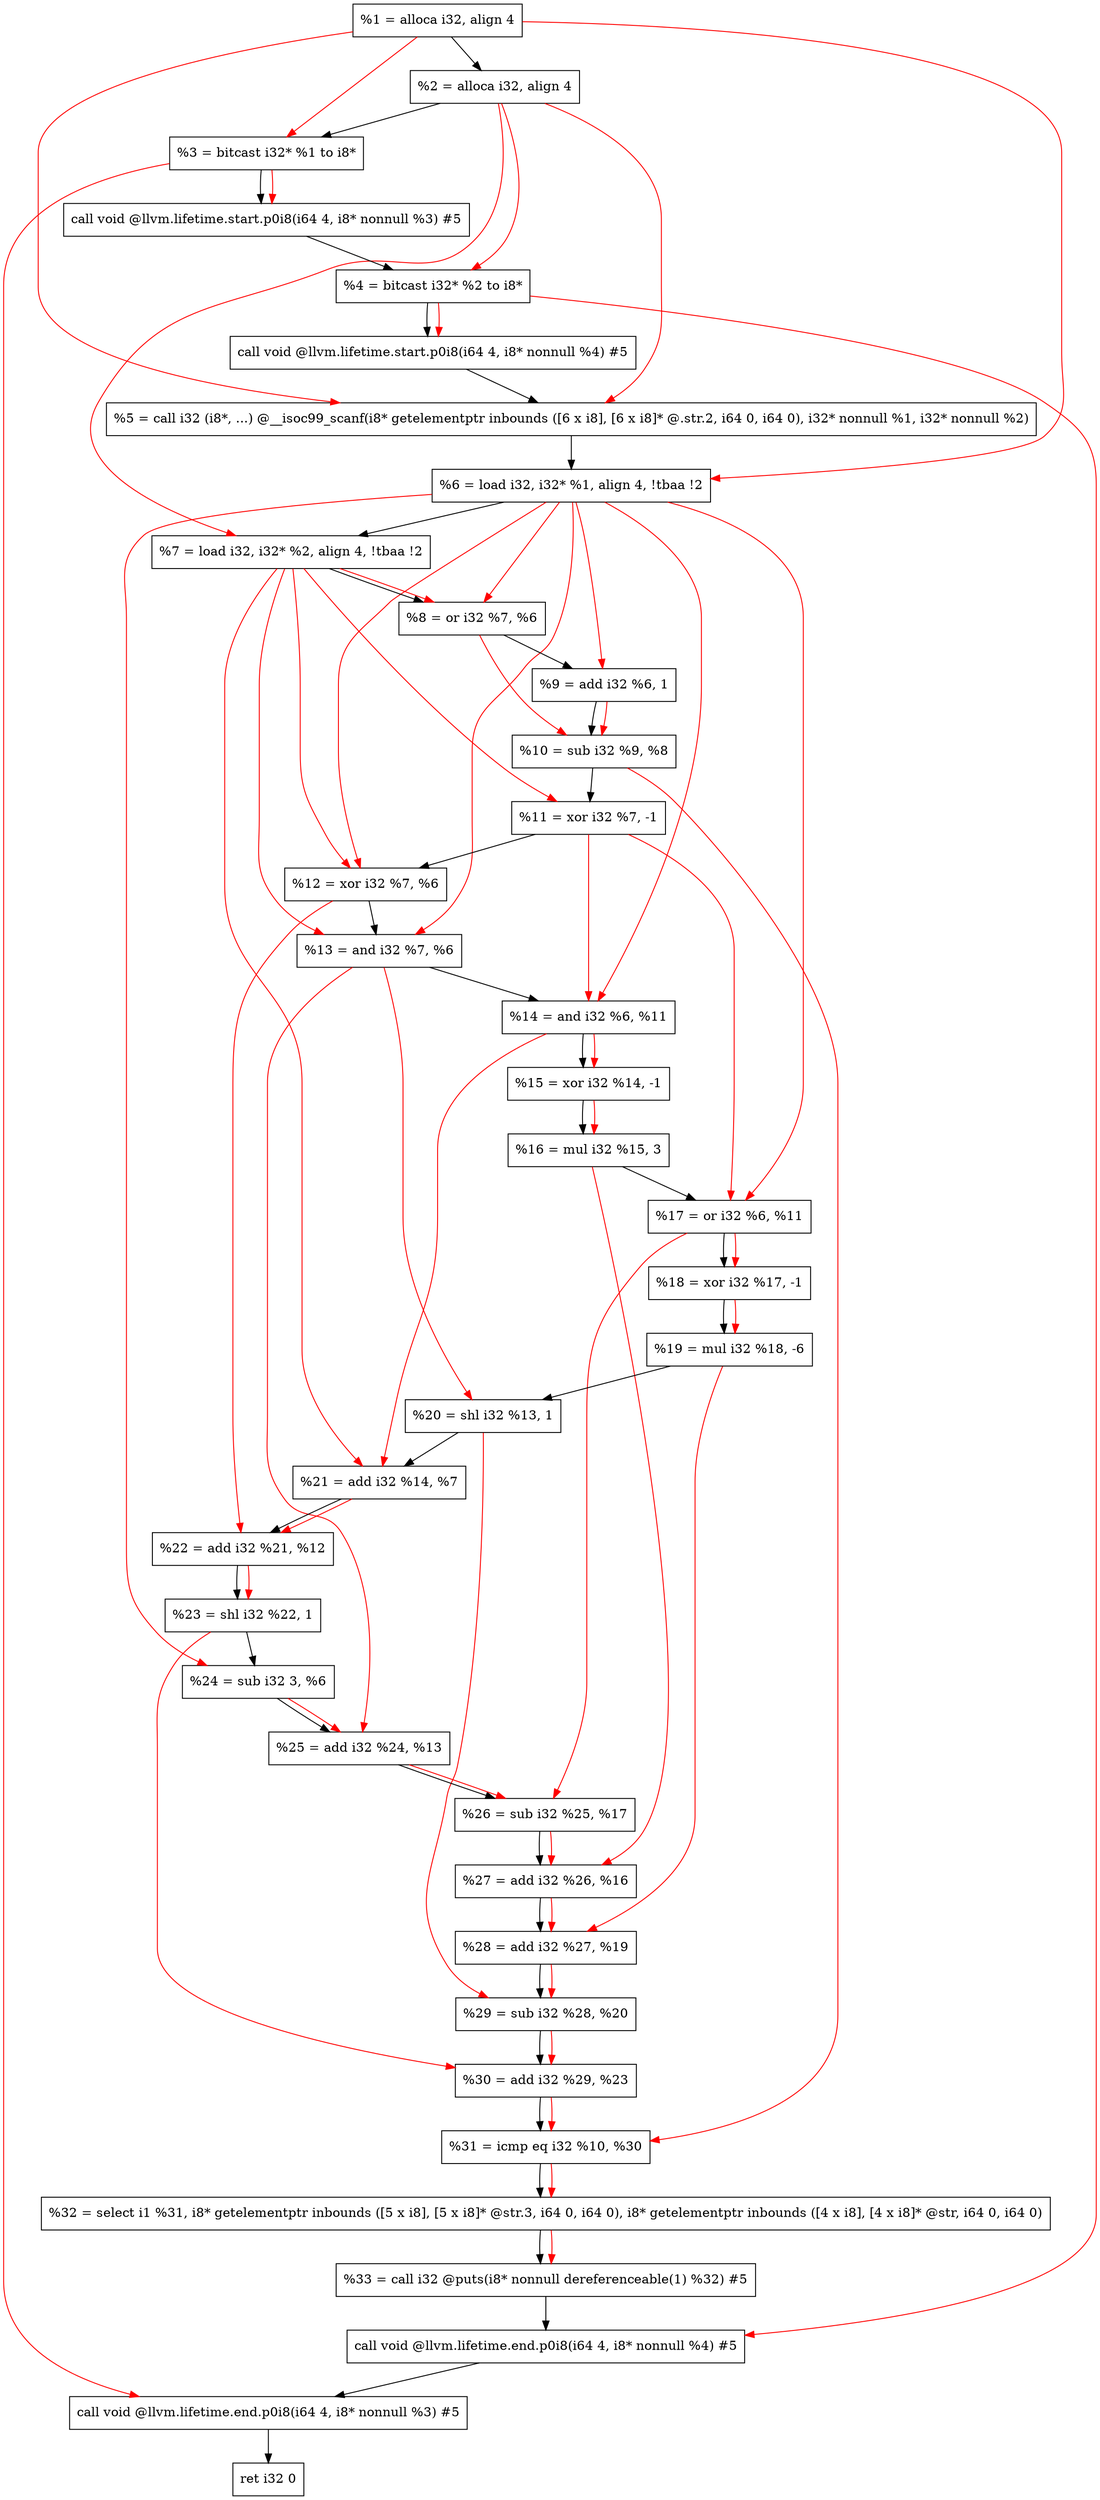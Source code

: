 digraph "DFG for'main' function" {
	Node0x1451cf8[shape=record, label="  %1 = alloca i32, align 4"];
	Node0x1451d78[shape=record, label="  %2 = alloca i32, align 4"];
	Node0x1451e08[shape=record, label="  %3 = bitcast i32* %1 to i8*"];
	Node0x1452268[shape=record, label="  call void @llvm.lifetime.start.p0i8(i64 4, i8* nonnull %3) #5"];
	Node0x1452348[shape=record, label="  %4 = bitcast i32* %2 to i8*"];
	Node0x1452468[shape=record, label="  call void @llvm.lifetime.start.p0i8(i64 4, i8* nonnull %4) #5"];
	Node0x14526a0[shape=record, label="  %5 = call i32 (i8*, ...) @__isoc99_scanf(i8* getelementptr inbounds ([6 x i8], [6 x i8]* @.str.2, i64 0, i64 0), i32* nonnull %1, i32* nonnull %2)"];
	Node0x1452758[shape=record, label="  %6 = load i32, i32* %1, align 4, !tbaa !2"];
	Node0x14536c8[shape=record, label="  %7 = load i32, i32* %2, align 4, !tbaa !2"];
	Node0x1453d50[shape=record, label="  %8 = or i32 %7, %6"];
	Node0x1453dc0[shape=record, label="  %9 = add i32 %6, 1"];
	Node0x1453e30[shape=record, label="  %10 = sub i32 %9, %8"];
	Node0x1453ea0[shape=record, label="  %11 = xor i32 %7, -1"];
	Node0x1453f10[shape=record, label="  %12 = xor i32 %7, %6"];
	Node0x1453f80[shape=record, label="  %13 = and i32 %7, %6"];
	Node0x1453ff0[shape=record, label="  %14 = and i32 %6, %11"];
	Node0x1454060[shape=record, label="  %15 = xor i32 %14, -1"];
	Node0x14540d0[shape=record, label="  %16 = mul i32 %15, 3"];
	Node0x1454140[shape=record, label="  %17 = or i32 %6, %11"];
	Node0x14541b0[shape=record, label="  %18 = xor i32 %17, -1"];
	Node0x1454220[shape=record, label="  %19 = mul i32 %18, -6"];
	Node0x1454290[shape=record, label="  %20 = shl i32 %13, 1"];
	Node0x1454300[shape=record, label="  %21 = add i32 %14, %7"];
	Node0x1454370[shape=record, label="  %22 = add i32 %21, %12"];
	Node0x14543e0[shape=record, label="  %23 = shl i32 %22, 1"];
	Node0x1454450[shape=record, label="  %24 = sub i32 3, %6"];
	Node0x14544c0[shape=record, label="  %25 = add i32 %24, %13"];
	Node0x1454530[shape=record, label="  %26 = sub i32 %25, %17"];
	Node0x14545a0[shape=record, label="  %27 = add i32 %26, %16"];
	Node0x1454610[shape=record, label="  %28 = add i32 %27, %19"];
	Node0x1454680[shape=record, label="  %29 = sub i32 %28, %20"];
	Node0x14546f0[shape=record, label="  %30 = add i32 %29, %23"];
	Node0x1454760[shape=record, label="  %31 = icmp eq i32 %10, %30"];
	Node0x13f29d8[shape=record, label="  %32 = select i1 %31, i8* getelementptr inbounds ([5 x i8], [5 x i8]* @str.3, i64 0, i64 0), i8* getelementptr inbounds ([4 x i8], [4 x i8]* @str, i64 0, i64 0)"];
	Node0x1454a00[shape=record, label="  %33 = call i32 @puts(i8* nonnull dereferenceable(1) %32) #5"];
	Node0x1454c58[shape=record, label="  call void @llvm.lifetime.end.p0i8(i64 4, i8* nonnull %4) #5"];
	Node0x1454db8[shape=record, label="  call void @llvm.lifetime.end.p0i8(i64 4, i8* nonnull %3) #5"];
	Node0x1454e78[shape=record, label="  ret i32 0"];
	Node0x1451cf8 -> Node0x1451d78;
	Node0x1451d78 -> Node0x1451e08;
	Node0x1451e08 -> Node0x1452268;
	Node0x1452268 -> Node0x1452348;
	Node0x1452348 -> Node0x1452468;
	Node0x1452468 -> Node0x14526a0;
	Node0x14526a0 -> Node0x1452758;
	Node0x1452758 -> Node0x14536c8;
	Node0x14536c8 -> Node0x1453d50;
	Node0x1453d50 -> Node0x1453dc0;
	Node0x1453dc0 -> Node0x1453e30;
	Node0x1453e30 -> Node0x1453ea0;
	Node0x1453ea0 -> Node0x1453f10;
	Node0x1453f10 -> Node0x1453f80;
	Node0x1453f80 -> Node0x1453ff0;
	Node0x1453ff0 -> Node0x1454060;
	Node0x1454060 -> Node0x14540d0;
	Node0x14540d0 -> Node0x1454140;
	Node0x1454140 -> Node0x14541b0;
	Node0x14541b0 -> Node0x1454220;
	Node0x1454220 -> Node0x1454290;
	Node0x1454290 -> Node0x1454300;
	Node0x1454300 -> Node0x1454370;
	Node0x1454370 -> Node0x14543e0;
	Node0x14543e0 -> Node0x1454450;
	Node0x1454450 -> Node0x14544c0;
	Node0x14544c0 -> Node0x1454530;
	Node0x1454530 -> Node0x14545a0;
	Node0x14545a0 -> Node0x1454610;
	Node0x1454610 -> Node0x1454680;
	Node0x1454680 -> Node0x14546f0;
	Node0x14546f0 -> Node0x1454760;
	Node0x1454760 -> Node0x13f29d8;
	Node0x13f29d8 -> Node0x1454a00;
	Node0x1454a00 -> Node0x1454c58;
	Node0x1454c58 -> Node0x1454db8;
	Node0x1454db8 -> Node0x1454e78;
edge [color=red]
	Node0x1451cf8 -> Node0x1451e08;
	Node0x1451e08 -> Node0x1452268;
	Node0x1451d78 -> Node0x1452348;
	Node0x1452348 -> Node0x1452468;
	Node0x1451cf8 -> Node0x14526a0;
	Node0x1451d78 -> Node0x14526a0;
	Node0x1451cf8 -> Node0x1452758;
	Node0x1451d78 -> Node0x14536c8;
	Node0x14536c8 -> Node0x1453d50;
	Node0x1452758 -> Node0x1453d50;
	Node0x1452758 -> Node0x1453dc0;
	Node0x1453dc0 -> Node0x1453e30;
	Node0x1453d50 -> Node0x1453e30;
	Node0x14536c8 -> Node0x1453ea0;
	Node0x14536c8 -> Node0x1453f10;
	Node0x1452758 -> Node0x1453f10;
	Node0x14536c8 -> Node0x1453f80;
	Node0x1452758 -> Node0x1453f80;
	Node0x1452758 -> Node0x1453ff0;
	Node0x1453ea0 -> Node0x1453ff0;
	Node0x1453ff0 -> Node0x1454060;
	Node0x1454060 -> Node0x14540d0;
	Node0x1452758 -> Node0x1454140;
	Node0x1453ea0 -> Node0x1454140;
	Node0x1454140 -> Node0x14541b0;
	Node0x14541b0 -> Node0x1454220;
	Node0x1453f80 -> Node0x1454290;
	Node0x1453ff0 -> Node0x1454300;
	Node0x14536c8 -> Node0x1454300;
	Node0x1454300 -> Node0x1454370;
	Node0x1453f10 -> Node0x1454370;
	Node0x1454370 -> Node0x14543e0;
	Node0x1452758 -> Node0x1454450;
	Node0x1454450 -> Node0x14544c0;
	Node0x1453f80 -> Node0x14544c0;
	Node0x14544c0 -> Node0x1454530;
	Node0x1454140 -> Node0x1454530;
	Node0x1454530 -> Node0x14545a0;
	Node0x14540d0 -> Node0x14545a0;
	Node0x14545a0 -> Node0x1454610;
	Node0x1454220 -> Node0x1454610;
	Node0x1454610 -> Node0x1454680;
	Node0x1454290 -> Node0x1454680;
	Node0x1454680 -> Node0x14546f0;
	Node0x14543e0 -> Node0x14546f0;
	Node0x1453e30 -> Node0x1454760;
	Node0x14546f0 -> Node0x1454760;
	Node0x1454760 -> Node0x13f29d8;
	Node0x13f29d8 -> Node0x1454a00;
	Node0x1452348 -> Node0x1454c58;
	Node0x1451e08 -> Node0x1454db8;
}
